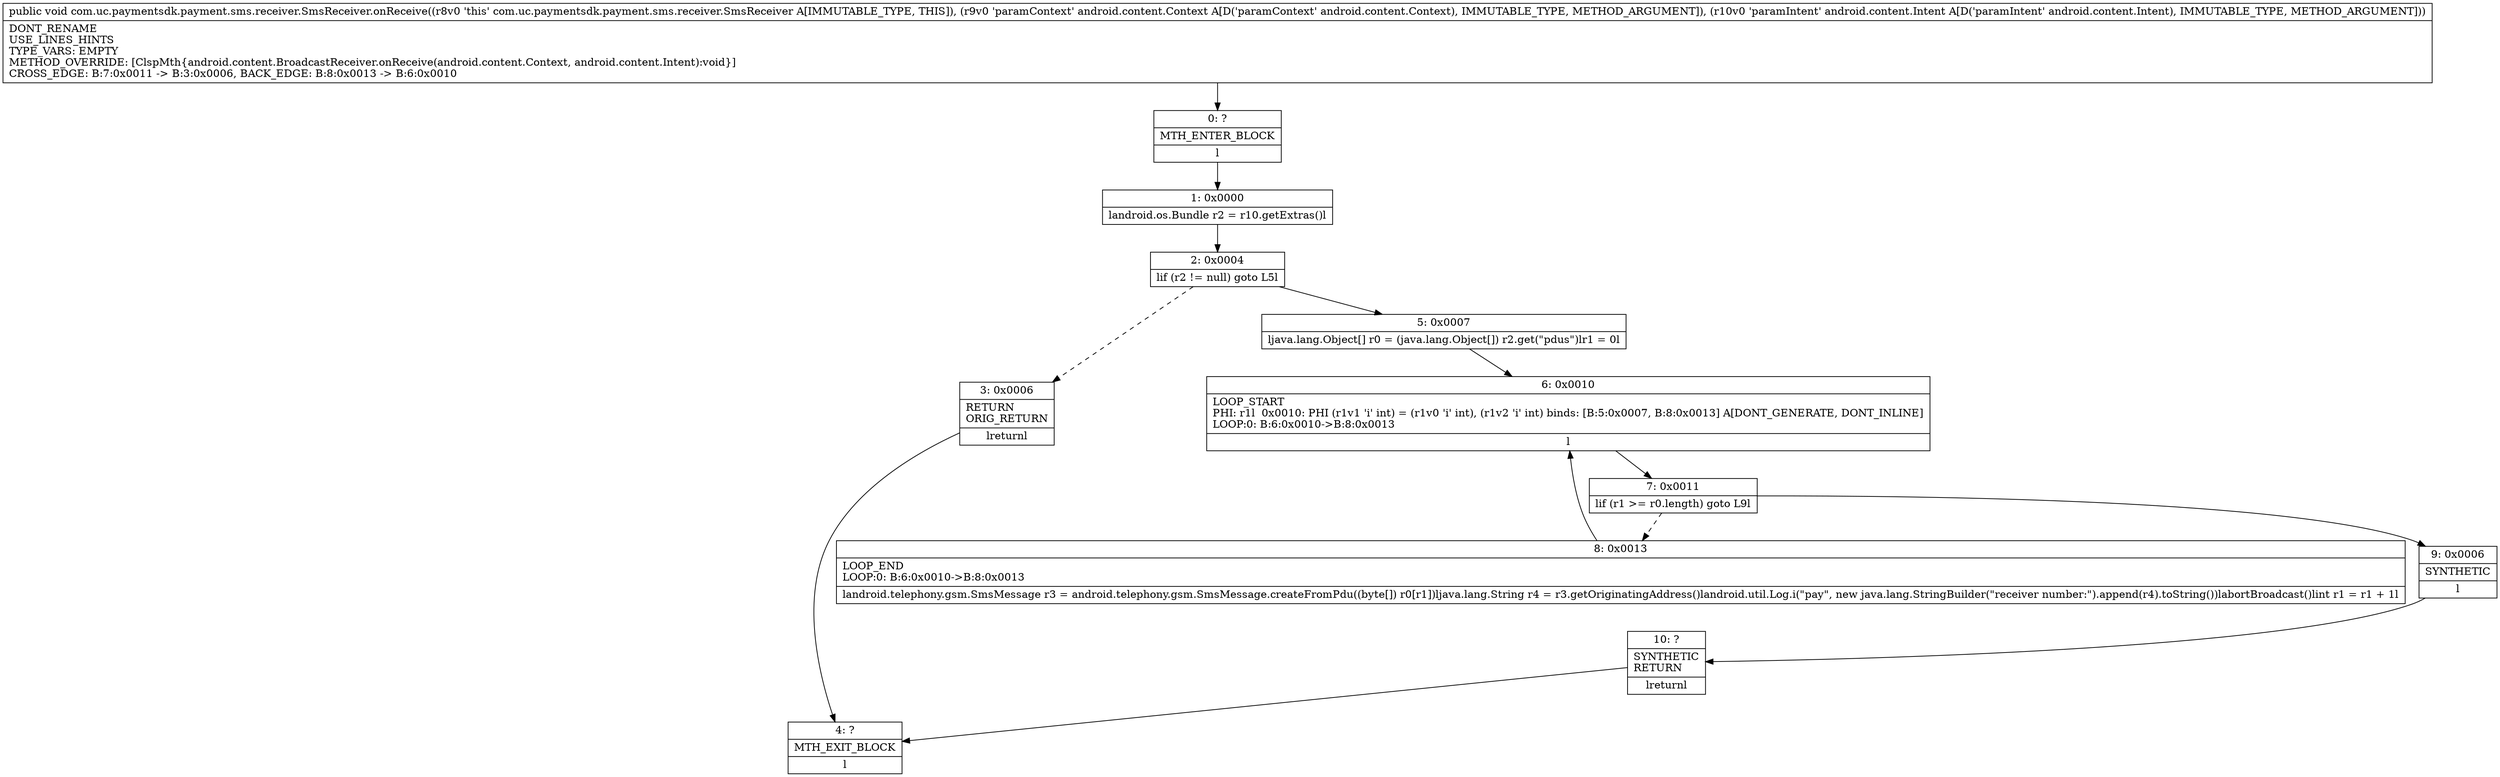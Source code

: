 digraph "CFG forcom.uc.paymentsdk.payment.sms.receiver.SmsReceiver.onReceive(Landroid\/content\/Context;Landroid\/content\/Intent;)V" {
Node_0 [shape=record,label="{0\:\ ?|MTH_ENTER_BLOCK\l|l}"];
Node_1 [shape=record,label="{1\:\ 0x0000|landroid.os.Bundle r2 = r10.getExtras()l}"];
Node_2 [shape=record,label="{2\:\ 0x0004|lif (r2 != null) goto L5l}"];
Node_3 [shape=record,label="{3\:\ 0x0006|RETURN\lORIG_RETURN\l|lreturnl}"];
Node_4 [shape=record,label="{4\:\ ?|MTH_EXIT_BLOCK\l|l}"];
Node_5 [shape=record,label="{5\:\ 0x0007|ljava.lang.Object[] r0 = (java.lang.Object[]) r2.get(\"pdus\")lr1 = 0l}"];
Node_6 [shape=record,label="{6\:\ 0x0010|LOOP_START\lPHI: r1l  0x0010: PHI (r1v1 'i' int) = (r1v0 'i' int), (r1v2 'i' int) binds: [B:5:0x0007, B:8:0x0013] A[DONT_GENERATE, DONT_INLINE]\lLOOP:0: B:6:0x0010\-\>B:8:0x0013\l|l}"];
Node_7 [shape=record,label="{7\:\ 0x0011|lif (r1 \>= r0.length) goto L9l}"];
Node_8 [shape=record,label="{8\:\ 0x0013|LOOP_END\lLOOP:0: B:6:0x0010\-\>B:8:0x0013\l|landroid.telephony.gsm.SmsMessage r3 = android.telephony.gsm.SmsMessage.createFromPdu((byte[]) r0[r1])ljava.lang.String r4 = r3.getOriginatingAddress()landroid.util.Log.i(\"pay\", new java.lang.StringBuilder(\"receiver number:\").append(r4).toString())labortBroadcast()lint r1 = r1 + 1l}"];
Node_9 [shape=record,label="{9\:\ 0x0006|SYNTHETIC\l|l}"];
Node_10 [shape=record,label="{10\:\ ?|SYNTHETIC\lRETURN\l|lreturnl}"];
MethodNode[shape=record,label="{public void com.uc.paymentsdk.payment.sms.receiver.SmsReceiver.onReceive((r8v0 'this' com.uc.paymentsdk.payment.sms.receiver.SmsReceiver A[IMMUTABLE_TYPE, THIS]), (r9v0 'paramContext' android.content.Context A[D('paramContext' android.content.Context), IMMUTABLE_TYPE, METHOD_ARGUMENT]), (r10v0 'paramIntent' android.content.Intent A[D('paramIntent' android.content.Intent), IMMUTABLE_TYPE, METHOD_ARGUMENT]))  | DONT_RENAME\lUSE_LINES_HINTS\lTYPE_VARS: EMPTY\lMETHOD_OVERRIDE: [ClspMth\{android.content.BroadcastReceiver.onReceive(android.content.Context, android.content.Intent):void\}]\lCROSS_EDGE: B:7:0x0011 \-\> B:3:0x0006, BACK_EDGE: B:8:0x0013 \-\> B:6:0x0010\l}"];
MethodNode -> Node_0;
Node_0 -> Node_1;
Node_1 -> Node_2;
Node_2 -> Node_3[style=dashed];
Node_2 -> Node_5;
Node_3 -> Node_4;
Node_5 -> Node_6;
Node_6 -> Node_7;
Node_7 -> Node_8[style=dashed];
Node_7 -> Node_9;
Node_8 -> Node_6;
Node_9 -> Node_10;
Node_10 -> Node_4;
}

